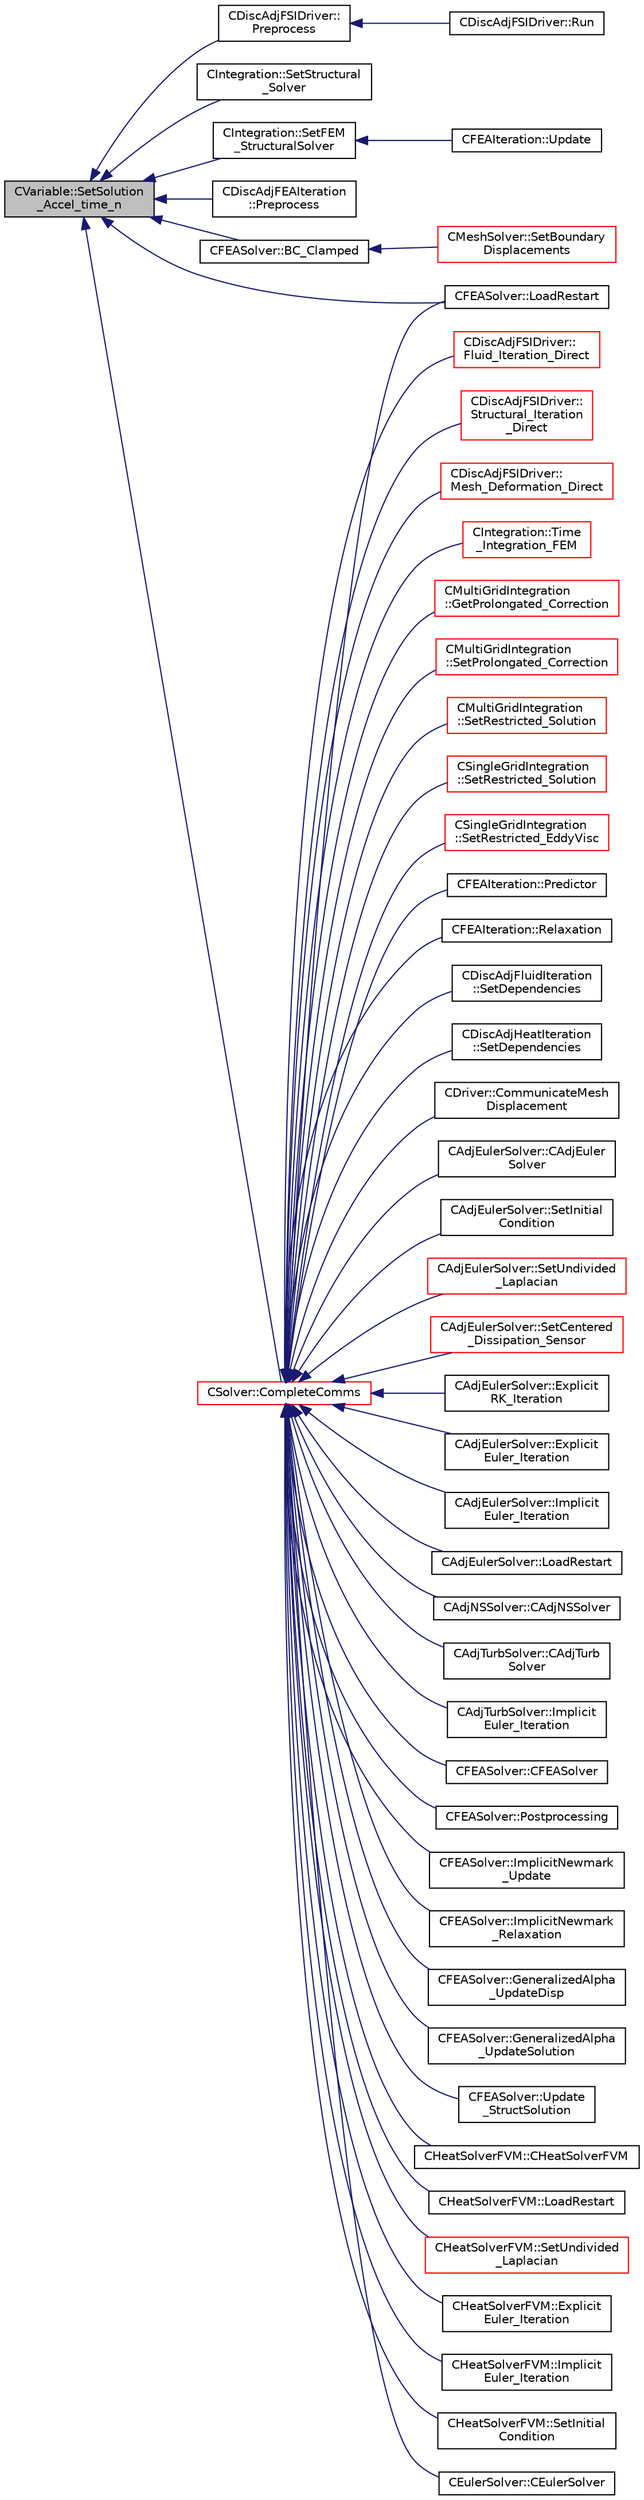 digraph "CVariable::SetSolution_Accel_time_n"
{
  edge [fontname="Helvetica",fontsize="10",labelfontname="Helvetica",labelfontsize="10"];
  node [fontname="Helvetica",fontsize="10",shape=record];
  rankdir="LR";
  Node6073 [label="CVariable::SetSolution\l_Accel_time_n",height=0.2,width=0.4,color="black", fillcolor="grey75", style="filled", fontcolor="black"];
  Node6073 -> Node6074 [dir="back",color="midnightblue",fontsize="10",style="solid",fontname="Helvetica"];
  Node6074 [label="CDiscAdjFSIDriver::\lPreprocess",height=0.2,width=0.4,color="black", fillcolor="white", style="filled",URL="$class_c_disc_adj_f_s_i_driver.html#a2cedbc1996f28dbee3042436e1d1b14f",tooltip="Load the restarts for fluid, structure and mesh. "];
  Node6074 -> Node6075 [dir="back",color="midnightblue",fontsize="10",style="solid",fontname="Helvetica"];
  Node6075 [label="CDiscAdjFSIDriver::Run",height=0.2,width=0.4,color="black", fillcolor="white", style="filled",URL="$class_c_disc_adj_f_s_i_driver.html#a2e965d6e9c4dcfc296077cae225cab21",tooltip="Run a Discrete Adjoint iteration for the FSI problem. "];
  Node6073 -> Node6076 [dir="back",color="midnightblue",fontsize="10",style="solid",fontname="Helvetica"];
  Node6076 [label="CIntegration::SetStructural\l_Solver",height=0.2,width=0.4,color="black", fillcolor="white", style="filled",URL="$class_c_integration.html#acb9e892b95319e7bb3be3e2dce492bb6",tooltip="Save the structural solution at different time steps. "];
  Node6073 -> Node6077 [dir="back",color="midnightblue",fontsize="10",style="solid",fontname="Helvetica"];
  Node6077 [label="CIntegration::SetFEM\l_StructuralSolver",height=0.2,width=0.4,color="black", fillcolor="white", style="filled",URL="$class_c_integration.html#a4d86dc638a56058045a2f6168473cbce",tooltip="Save the structural solution at different time steps. "];
  Node6077 -> Node6078 [dir="back",color="midnightblue",fontsize="10",style="solid",fontname="Helvetica"];
  Node6078 [label="CFEAIteration::Update",height=0.2,width=0.4,color="black", fillcolor="white", style="filled",URL="$class_c_f_e_a_iteration.html#a333fe2537a8cfe7e3791a004f4d9fe83",tooltip="Updates the containers for the FEM system. "];
  Node6073 -> Node6079 [dir="back",color="midnightblue",fontsize="10",style="solid",fontname="Helvetica"];
  Node6079 [label="CDiscAdjFEAIteration\l::Preprocess",height=0.2,width=0.4,color="black", fillcolor="white", style="filled",URL="$class_c_disc_adj_f_e_a_iteration.html#a170338be0d52837f3e0daccb283dde32",tooltip="Preprocessing to prepare for an iteration of the physics. "];
  Node6073 -> Node6080 [dir="back",color="midnightblue",fontsize="10",style="solid",fontname="Helvetica"];
  Node6080 [label="CFEASolver::BC_Clamped",height=0.2,width=0.4,color="black", fillcolor="white", style="filled",URL="$class_c_f_e_a_solver.html#a79c005fc44ebf1d5cccdd09009376219",tooltip="Clamped boundary conditions. "];
  Node6080 -> Node6081 [dir="back",color="midnightblue",fontsize="10",style="solid",fontname="Helvetica"];
  Node6081 [label="CMeshSolver::SetBoundary\lDisplacements",height=0.2,width=0.4,color="red", fillcolor="white", style="filled",URL="$class_c_mesh_solver.html#a8583f48eeef992c863a8e0595e87b70f",tooltip="Check the boundary vertex that are going to be moved. "];
  Node6073 -> Node6084 [dir="back",color="midnightblue",fontsize="10",style="solid",fontname="Helvetica"];
  Node6084 [label="CFEASolver::LoadRestart",height=0.2,width=0.4,color="black", fillcolor="white", style="filled",URL="$class_c_f_e_a_solver.html#a5f70ded742a6204f439628d029ac294a",tooltip="Load a solution from a restart file. "];
  Node6073 -> Node6085 [dir="back",color="midnightblue",fontsize="10",style="solid",fontname="Helvetica"];
  Node6085 [label="CSolver::CompleteComms",height=0.2,width=0.4,color="red", fillcolor="white", style="filled",URL="$class_c_solver.html#a8d3046ad54e177f0705a2bff99c1cf16",tooltip="Routine to complete the set of non-blocking communications launched by InitiateComms() and unpacking ..."];
  Node6085 -> Node6086 [dir="back",color="midnightblue",fontsize="10",style="solid",fontname="Helvetica"];
  Node6086 [label="CDiscAdjFSIDriver::\lFluid_Iteration_Direct",height=0.2,width=0.4,color="red", fillcolor="white", style="filled",URL="$class_c_disc_adj_f_s_i_driver.html#aade7f9d8b7f7f1ddccfdc62d3b1fdaa8",tooltip="Run a direct flow iteration. "];
  Node6085 -> Node6090 [dir="back",color="midnightblue",fontsize="10",style="solid",fontname="Helvetica"];
  Node6090 [label="CDiscAdjFSIDriver::\lStructural_Iteration\l_Direct",height=0.2,width=0.4,color="red", fillcolor="white", style="filled",URL="$class_c_disc_adj_f_s_i_driver.html#aef8192d6dd5451f1e496e9847c2c5c65",tooltip="Run a direct structural iteration. "];
  Node6085 -> Node6091 [dir="back",color="midnightblue",fontsize="10",style="solid",fontname="Helvetica"];
  Node6091 [label="CDiscAdjFSIDriver::\lMesh_Deformation_Direct",height=0.2,width=0.4,color="red", fillcolor="white", style="filled",URL="$class_c_disc_adj_f_s_i_driver.html#ad683500d6b3773af342165b1b18f5c59",tooltip="Run a direct mesh deformation. "];
  Node6085 -> Node6092 [dir="back",color="midnightblue",fontsize="10",style="solid",fontname="Helvetica"];
  Node6092 [label="CIntegration::Time\l_Integration_FEM",height=0.2,width=0.4,color="red", fillcolor="white", style="filled",URL="$class_c_integration.html#a4ac7acdec8fdf941a4efc90b3f82a68c",tooltip="Do the time integration (explicit or implicit) of the numerical system on a FEM framework. "];
  Node6085 -> Node6094 [dir="back",color="midnightblue",fontsize="10",style="solid",fontname="Helvetica"];
  Node6094 [label="CMultiGridIntegration\l::GetProlongated_Correction",height=0.2,width=0.4,color="red", fillcolor="white", style="filled",URL="$class_c_multi_grid_integration.html#a29bf9a6e27f43e6b71704d05105a648d",tooltip="Compute the fine grid correction from the coarse solution. "];
  Node6085 -> Node6097 [dir="back",color="midnightblue",fontsize="10",style="solid",fontname="Helvetica"];
  Node6097 [label="CMultiGridIntegration\l::SetProlongated_Correction",height=0.2,width=0.4,color="red", fillcolor="white", style="filled",URL="$class_c_multi_grid_integration.html#a5d0d450972f5c004596b3f0abdae3015",tooltip="Set the value of the corrected fine grid solution. "];
  Node6085 -> Node6098 [dir="back",color="midnightblue",fontsize="10",style="solid",fontname="Helvetica"];
  Node6098 [label="CMultiGridIntegration\l::SetRestricted_Solution",height=0.2,width=0.4,color="red", fillcolor="white", style="filled",URL="$class_c_multi_grid_integration.html#a57c0f097c58c1d36ef8156b91350fd60",tooltip="Restrict solution from fine grid to a coarse grid. "];
  Node6085 -> Node6099 [dir="back",color="midnightblue",fontsize="10",style="solid",fontname="Helvetica"];
  Node6099 [label="CSingleGridIntegration\l::SetRestricted_Solution",height=0.2,width=0.4,color="red", fillcolor="white", style="filled",URL="$class_c_single_grid_integration.html#a035bbc4f261b680a4a651aa0af69437b",tooltip="Restrict solution from fine grid to a coarse grid. "];
  Node6085 -> Node6101 [dir="back",color="midnightblue",fontsize="10",style="solid",fontname="Helvetica"];
  Node6101 [label="CSingleGridIntegration\l::SetRestricted_EddyVisc",height=0.2,width=0.4,color="red", fillcolor="white", style="filled",URL="$class_c_single_grid_integration.html#ae875067fdaf103c36391ea21343e1731",tooltip="Restrict solution from fine grid to a coarse grid. "];
  Node6085 -> Node6102 [dir="back",color="midnightblue",fontsize="10",style="solid",fontname="Helvetica"];
  Node6102 [label="CFEAIteration::Predictor",height=0.2,width=0.4,color="black", fillcolor="white", style="filled",URL="$class_c_f_e_a_iteration.html#a00a378c1b0d9b95b250e208bcf1f420e",tooltip="Predictor. "];
  Node6085 -> Node6103 [dir="back",color="midnightblue",fontsize="10",style="solid",fontname="Helvetica"];
  Node6103 [label="CFEAIteration::Relaxation",height=0.2,width=0.4,color="black", fillcolor="white", style="filled",URL="$class_c_f_e_a_iteration.html#a840bd377c7050c57cb5f81799669b59f",tooltip="Relaxation. "];
  Node6085 -> Node6104 [dir="back",color="midnightblue",fontsize="10",style="solid",fontname="Helvetica"];
  Node6104 [label="CDiscAdjFluidIteration\l::SetDependencies",height=0.2,width=0.4,color="black", fillcolor="white", style="filled",URL="$class_c_disc_adj_fluid_iteration.html#aad302b77466b001d380ca8766ba8d85c",tooltip="Compute necessary variables that depend on the conservative variables or the mesh node positions (e..."];
  Node6085 -> Node6105 [dir="back",color="midnightblue",fontsize="10",style="solid",fontname="Helvetica"];
  Node6105 [label="CDiscAdjHeatIteration\l::SetDependencies",height=0.2,width=0.4,color="black", fillcolor="white", style="filled",URL="$class_c_disc_adj_heat_iteration.html#a8098b35364d0a2a7b1fa31850714e359",tooltip="Compute necessary variables that depend on the conservative variables or the mesh node positions (e..."];
  Node6085 -> Node6106 [dir="back",color="midnightblue",fontsize="10",style="solid",fontname="Helvetica"];
  Node6106 [label="CDriver::CommunicateMesh\lDisplacement",height=0.2,width=0.4,color="black", fillcolor="white", style="filled",URL="$class_c_driver.html#ab7774dbeec50826a830714585aa45740",tooltip="Communicate the boundary mesh displacements in a python call. "];
  Node6085 -> Node6107 [dir="back",color="midnightblue",fontsize="10",style="solid",fontname="Helvetica"];
  Node6107 [label="CAdjEulerSolver::CAdjEuler\lSolver",height=0.2,width=0.4,color="black", fillcolor="white", style="filled",URL="$class_c_adj_euler_solver.html#a0a739888df9436d4707665d152a7af1a"];
  Node6085 -> Node6108 [dir="back",color="midnightblue",fontsize="10",style="solid",fontname="Helvetica"];
  Node6108 [label="CAdjEulerSolver::SetInitial\lCondition",height=0.2,width=0.4,color="black", fillcolor="white", style="filled",URL="$class_c_adj_euler_solver.html#a9b83036ab8c37a1b24350704dcfeaeb3",tooltip="Set the initial condition for the Euler Equations. "];
  Node6085 -> Node6109 [dir="back",color="midnightblue",fontsize="10",style="solid",fontname="Helvetica"];
  Node6109 [label="CAdjEulerSolver::SetUndivided\l_Laplacian",height=0.2,width=0.4,color="red", fillcolor="white", style="filled",URL="$class_c_adj_euler_solver.html#a1872318f659d74b4e12d669095ee57b5",tooltip="Compute the undivided laplacian for the adjoint solution. "];
  Node6085 -> Node6112 [dir="back",color="midnightblue",fontsize="10",style="solid",fontname="Helvetica"];
  Node6112 [label="CAdjEulerSolver::SetCentered\l_Dissipation_Sensor",height=0.2,width=0.4,color="red", fillcolor="white", style="filled",URL="$class_c_adj_euler_solver.html#af1b72ed76900f821d2f51942cb4252db",tooltip="Compute the sensor for higher order dissipation control in rotating problems. "];
  Node6085 -> Node6113 [dir="back",color="midnightblue",fontsize="10",style="solid",fontname="Helvetica"];
  Node6113 [label="CAdjEulerSolver::Explicit\lRK_Iteration",height=0.2,width=0.4,color="black", fillcolor="white", style="filled",URL="$class_c_adj_euler_solver.html#a83de159f4bd062c776f07d087414a9cf",tooltip="Update the solution using a Runge-Kutta strategy. "];
  Node6085 -> Node6114 [dir="back",color="midnightblue",fontsize="10",style="solid",fontname="Helvetica"];
  Node6114 [label="CAdjEulerSolver::Explicit\lEuler_Iteration",height=0.2,width=0.4,color="black", fillcolor="white", style="filled",URL="$class_c_adj_euler_solver.html#a2863f1ed56105b595204ac31b3dab66b",tooltip="Update the solution using a explicit Euler scheme. "];
  Node6085 -> Node6115 [dir="back",color="midnightblue",fontsize="10",style="solid",fontname="Helvetica"];
  Node6115 [label="CAdjEulerSolver::Implicit\lEuler_Iteration",height=0.2,width=0.4,color="black", fillcolor="white", style="filled",URL="$class_c_adj_euler_solver.html#af64f459bce9498b1d19d8a645d0bc2c3",tooltip="Update the solution using an implicit solver. "];
  Node6085 -> Node6116 [dir="back",color="midnightblue",fontsize="10",style="solid",fontname="Helvetica"];
  Node6116 [label="CAdjEulerSolver::LoadRestart",height=0.2,width=0.4,color="black", fillcolor="white", style="filled",URL="$class_c_adj_euler_solver.html#acaf1ae2d6c07b492ab1eeca389881731",tooltip="Load a solution from a restart file. "];
  Node6085 -> Node6117 [dir="back",color="midnightblue",fontsize="10",style="solid",fontname="Helvetica"];
  Node6117 [label="CAdjNSSolver::CAdjNSSolver",height=0.2,width=0.4,color="black", fillcolor="white", style="filled",URL="$class_c_adj_n_s_solver.html#a323f1dc7c0b9fe00d1911eeeea365d46"];
  Node6085 -> Node6118 [dir="back",color="midnightblue",fontsize="10",style="solid",fontname="Helvetica"];
  Node6118 [label="CAdjTurbSolver::CAdjTurb\lSolver",height=0.2,width=0.4,color="black", fillcolor="white", style="filled",URL="$class_c_adj_turb_solver.html#a621bdae0b081f25a67425cc037cd90a2"];
  Node6085 -> Node6119 [dir="back",color="midnightblue",fontsize="10",style="solid",fontname="Helvetica"];
  Node6119 [label="CAdjTurbSolver::Implicit\lEuler_Iteration",height=0.2,width=0.4,color="black", fillcolor="white", style="filled",URL="$class_c_adj_turb_solver.html#a2c2657818c6ecfb7984c70bf079accd3",tooltip="Update the solution using an implicit solver. "];
  Node6085 -> Node6120 [dir="back",color="midnightblue",fontsize="10",style="solid",fontname="Helvetica"];
  Node6120 [label="CFEASolver::CFEASolver",height=0.2,width=0.4,color="black", fillcolor="white", style="filled",URL="$class_c_f_e_a_solver.html#a1d4c7d17d9c7143d3079fc78fae1599d"];
  Node6085 -> Node6121 [dir="back",color="midnightblue",fontsize="10",style="solid",fontname="Helvetica"];
  Node6121 [label="CFEASolver::Postprocessing",height=0.2,width=0.4,color="black", fillcolor="white", style="filled",URL="$class_c_f_e_a_solver.html#a582bf776db03d18a985936fff4c16644",tooltip="Postprocessing. "];
  Node6085 -> Node6122 [dir="back",color="midnightblue",fontsize="10",style="solid",fontname="Helvetica"];
  Node6122 [label="CFEASolver::ImplicitNewmark\l_Update",height=0.2,width=0.4,color="black", fillcolor="white", style="filled",URL="$class_c_f_e_a_solver.html#ae2afb9595361d9ead55f76ae5d89df02",tooltip="Update the solution using an implicit Newmark solver. "];
  Node6085 -> Node6123 [dir="back",color="midnightblue",fontsize="10",style="solid",fontname="Helvetica"];
  Node6123 [label="CFEASolver::ImplicitNewmark\l_Relaxation",height=0.2,width=0.4,color="black", fillcolor="white", style="filled",URL="$class_c_f_e_a_solver.html#afc818eebdc8cd168090a1abd5764425f",tooltip="A virtual member. "];
  Node6085 -> Node6124 [dir="back",color="midnightblue",fontsize="10",style="solid",fontname="Helvetica"];
  Node6124 [label="CFEASolver::GeneralizedAlpha\l_UpdateDisp",height=0.2,width=0.4,color="black", fillcolor="white", style="filled",URL="$class_c_f_e_a_solver.html#afe622d2f1e07a01baeaebc52cb7fcd45",tooltip="Update the solution using an implicit Generalized Alpha solver. "];
  Node6085 -> Node6125 [dir="back",color="midnightblue",fontsize="10",style="solid",fontname="Helvetica"];
  Node6125 [label="CFEASolver::GeneralizedAlpha\l_UpdateSolution",height=0.2,width=0.4,color="black", fillcolor="white", style="filled",URL="$class_c_f_e_a_solver.html#ae2bac89cd2c2b5c052f21b1815ce0348",tooltip="Update the solution using an implicit Generalized Alpha solver. "];
  Node6085 -> Node6126 [dir="back",color="midnightblue",fontsize="10",style="solid",fontname="Helvetica"];
  Node6126 [label="CFEASolver::Update\l_StructSolution",height=0.2,width=0.4,color="black", fillcolor="white", style="filled",URL="$class_c_f_e_a_solver.html#a564968575d62fc76612e8be5804652bd",tooltip="Aitken&#39;s relaxation of the solution. "];
  Node6085 -> Node6084 [dir="back",color="midnightblue",fontsize="10",style="solid",fontname="Helvetica"];
  Node6085 -> Node6127 [dir="back",color="midnightblue",fontsize="10",style="solid",fontname="Helvetica"];
  Node6127 [label="CHeatSolverFVM::CHeatSolverFVM",height=0.2,width=0.4,color="black", fillcolor="white", style="filled",URL="$class_c_heat_solver_f_v_m.html#a42af03c3f465c905fbc3ecbee398f5be",tooltip="Constructor of the class. "];
  Node6085 -> Node6128 [dir="back",color="midnightblue",fontsize="10",style="solid",fontname="Helvetica"];
  Node6128 [label="CHeatSolverFVM::LoadRestart",height=0.2,width=0.4,color="black", fillcolor="white", style="filled",URL="$class_c_heat_solver_f_v_m.html#a206fdd2ca3b6c1a050945a07dc38bd80",tooltip="Load a solution from a restart file. "];
  Node6085 -> Node6129 [dir="back",color="midnightblue",fontsize="10",style="solid",fontname="Helvetica"];
  Node6129 [label="CHeatSolverFVM::SetUndivided\l_Laplacian",height=0.2,width=0.4,color="red", fillcolor="white", style="filled",URL="$class_c_heat_solver_f_v_m.html#a62fe1f80d82f024d872943869e2fef83",tooltip="Compute the undivided laplacian for the solution. "];
  Node6085 -> Node6131 [dir="back",color="midnightblue",fontsize="10",style="solid",fontname="Helvetica"];
  Node6131 [label="CHeatSolverFVM::Explicit\lEuler_Iteration",height=0.2,width=0.4,color="black", fillcolor="white", style="filled",URL="$class_c_heat_solver_f_v_m.html#ac72e3e231d74967d368bf1cb7345535a",tooltip="Update the solution using an explicit solver. "];
  Node6085 -> Node6132 [dir="back",color="midnightblue",fontsize="10",style="solid",fontname="Helvetica"];
  Node6132 [label="CHeatSolverFVM::Implicit\lEuler_Iteration",height=0.2,width=0.4,color="black", fillcolor="white", style="filled",URL="$class_c_heat_solver_f_v_m.html#a604f660ae9da06eae59363f83a98843e",tooltip="Update the solution using an implicit solver. "];
  Node6085 -> Node6133 [dir="back",color="midnightblue",fontsize="10",style="solid",fontname="Helvetica"];
  Node6133 [label="CHeatSolverFVM::SetInitial\lCondition",height=0.2,width=0.4,color="black", fillcolor="white", style="filled",URL="$class_c_heat_solver_f_v_m.html#ad7abcac73bd5dbcaea0bb053a24fd571",tooltip="Set the initial condition for the FEM structural problem. "];
  Node6085 -> Node6134 [dir="back",color="midnightblue",fontsize="10",style="solid",fontname="Helvetica"];
  Node6134 [label="CEulerSolver::CEulerSolver",height=0.2,width=0.4,color="black", fillcolor="white", style="filled",URL="$class_c_euler_solver.html#ae1e74218b4e943111b100d7ddcbd4db9"];
}
